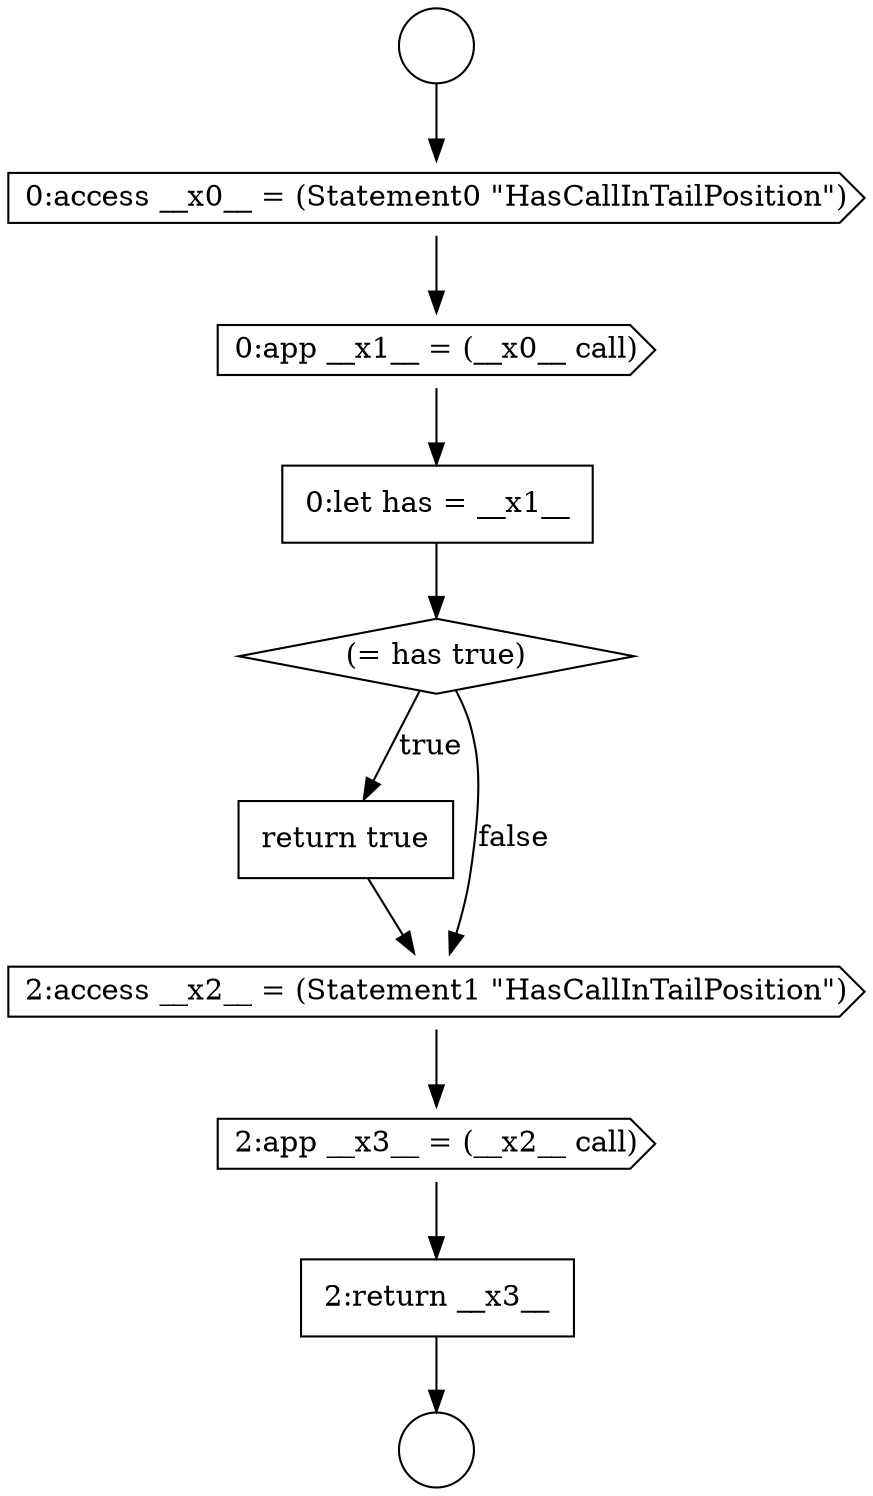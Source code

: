 digraph {
  node9191 [shape=circle label=" " color="black" fillcolor="white" style=filled]
  node9195 [shape=diamond, label=<<font color="black">(= has true)</font>> color="black" fillcolor="white" style=filled]
  node9199 [shape=none, margin=0, label=<<font color="black">
    <table border="0" cellborder="1" cellspacing="0" cellpadding="10">
      <tr><td align="left">2:return __x3__</td></tr>
    </table>
  </font>> color="black" fillcolor="white" style=filled]
  node9190 [shape=circle label=" " color="black" fillcolor="white" style=filled]
  node9196 [shape=none, margin=0, label=<<font color="black">
    <table border="0" cellborder="1" cellspacing="0" cellpadding="10">
      <tr><td align="left">return true</td></tr>
    </table>
  </font>> color="black" fillcolor="white" style=filled]
  node9197 [shape=cds, label=<<font color="black">2:access __x2__ = (Statement1 &quot;HasCallInTailPosition&quot;)</font>> color="black" fillcolor="white" style=filled]
  node9194 [shape=none, margin=0, label=<<font color="black">
    <table border="0" cellborder="1" cellspacing="0" cellpadding="10">
      <tr><td align="left">0:let has = __x1__</td></tr>
    </table>
  </font>> color="black" fillcolor="white" style=filled]
  node9192 [shape=cds, label=<<font color="black">0:access __x0__ = (Statement0 &quot;HasCallInTailPosition&quot;)</font>> color="black" fillcolor="white" style=filled]
  node9198 [shape=cds, label=<<font color="black">2:app __x3__ = (__x2__ call)</font>> color="black" fillcolor="white" style=filled]
  node9193 [shape=cds, label=<<font color="black">0:app __x1__ = (__x0__ call)</font>> color="black" fillcolor="white" style=filled]
  node9190 -> node9192 [ color="black"]
  node9195 -> node9196 [label=<<font color="black">true</font>> color="black"]
  node9195 -> node9197 [label=<<font color="black">false</font>> color="black"]
  node9199 -> node9191 [ color="black"]
  node9194 -> node9195 [ color="black"]
  node9196 -> node9197 [ color="black"]
  node9193 -> node9194 [ color="black"]
  node9198 -> node9199 [ color="black"]
  node9192 -> node9193 [ color="black"]
  node9197 -> node9198 [ color="black"]
}
